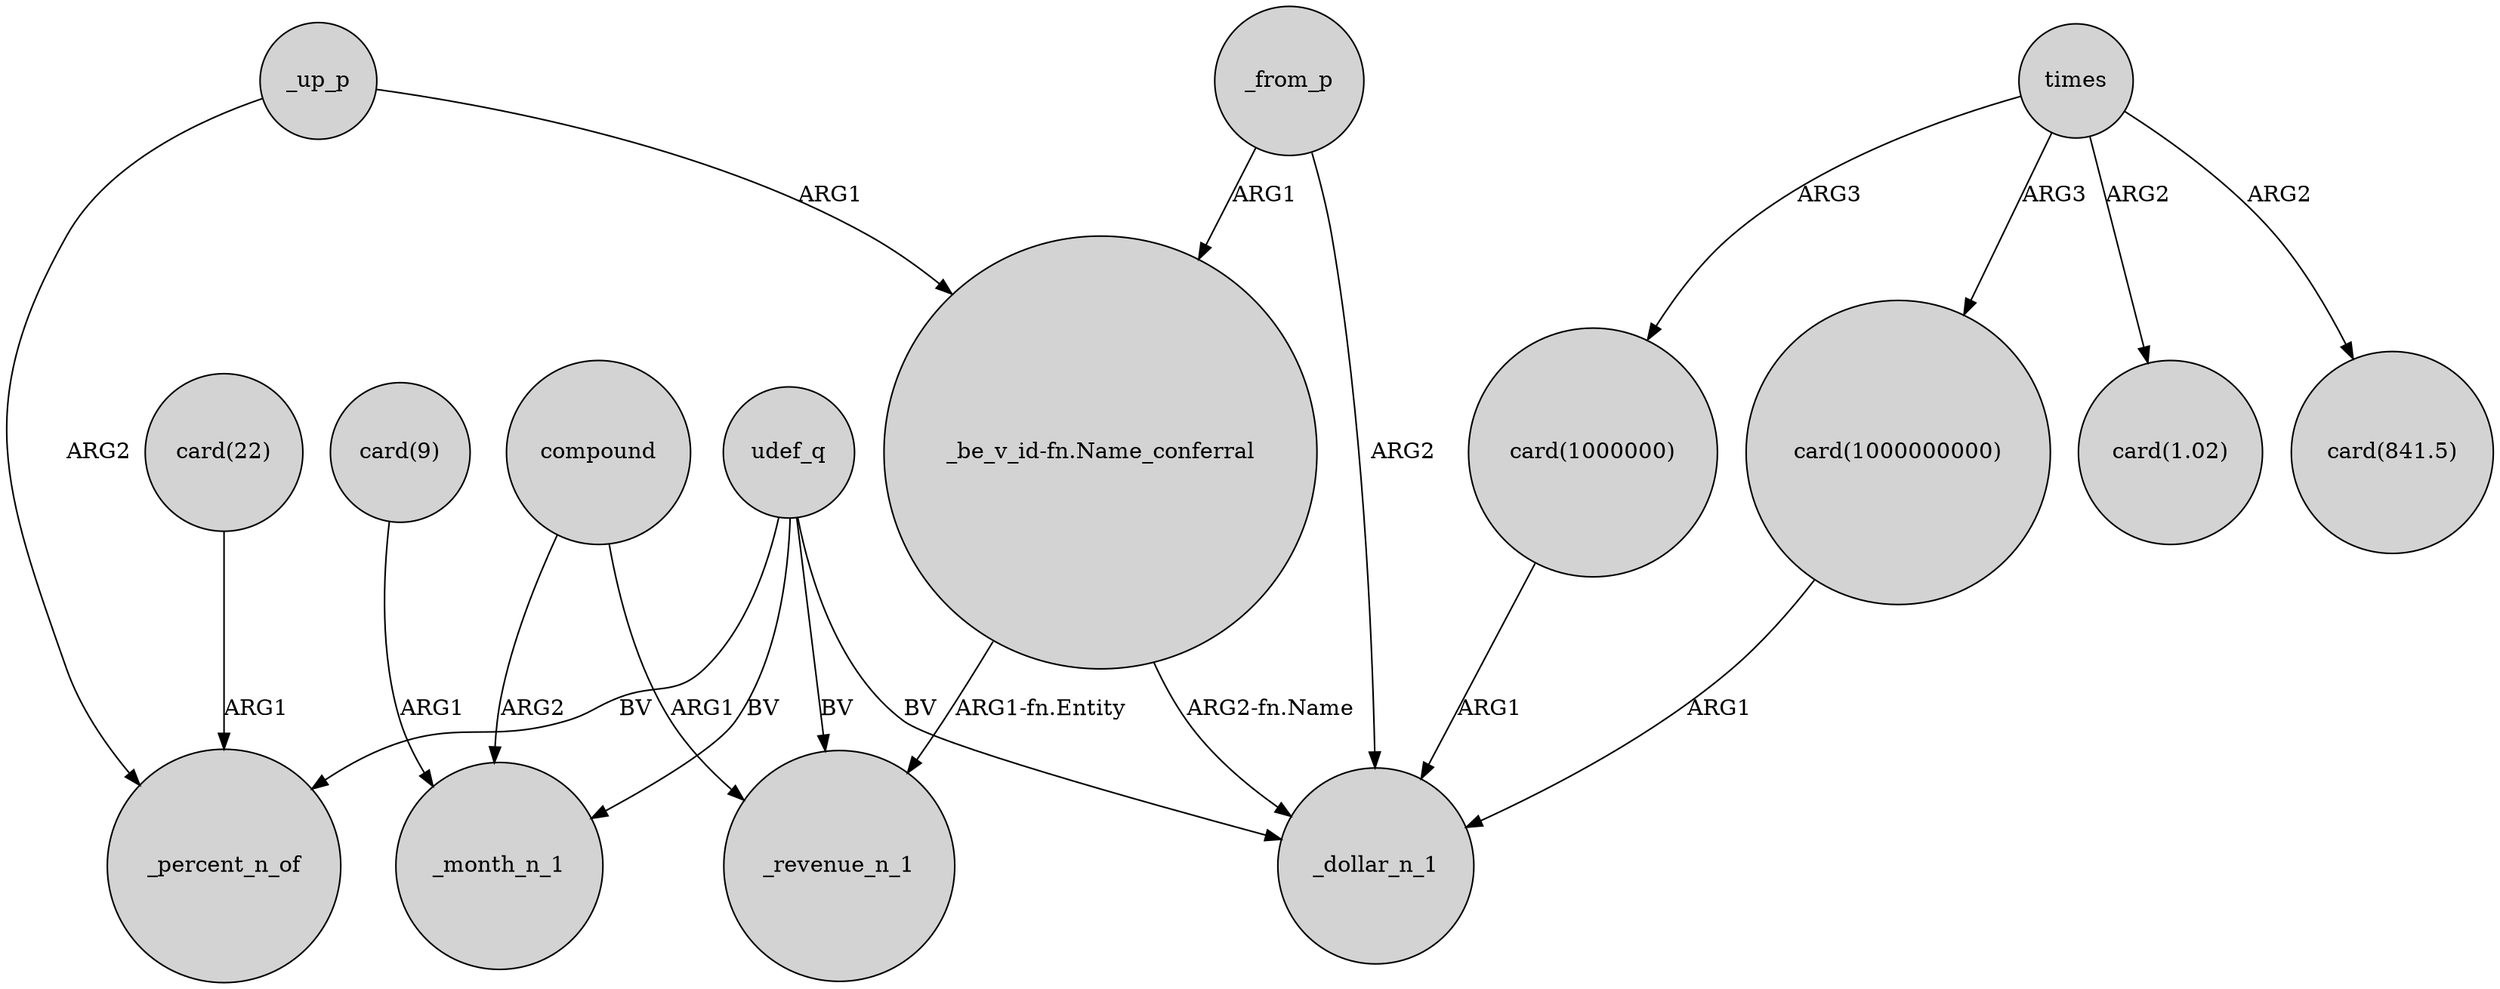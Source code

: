 digraph {
	node [shape=circle style=filled]
	_up_p -> _percent_n_of [label=ARG2]
	udef_q -> _month_n_1 [label=BV]
	"card(1000000000)" -> _dollar_n_1 [label=ARG1]
	"_be_v_id-fn.Name_conferral" -> _revenue_n_1 [label="ARG1-fn.Entity"]
	times -> "card(1000000)" [label=ARG3]
	_up_p -> "_be_v_id-fn.Name_conferral" [label=ARG1]
	times -> "card(1000000000)" [label=ARG3]
	udef_q -> _revenue_n_1 [label=BV]
	_from_p -> "_be_v_id-fn.Name_conferral" [label=ARG1]
	udef_q -> _percent_n_of [label=BV]
	udef_q -> _dollar_n_1 [label=BV]
	"card(1000000)" -> _dollar_n_1 [label=ARG1]
	times -> "card(1.02)" [label=ARG2]
	"card(9)" -> _month_n_1 [label=ARG1]
	compound -> _revenue_n_1 [label=ARG1]
	times -> "card(841.5)" [label=ARG2]
	"_be_v_id-fn.Name_conferral" -> _dollar_n_1 [label="ARG2-fn.Name"]
	compound -> _month_n_1 [label=ARG2]
	_from_p -> _dollar_n_1 [label=ARG2]
	"card(22)" -> _percent_n_of [label=ARG1]
}
